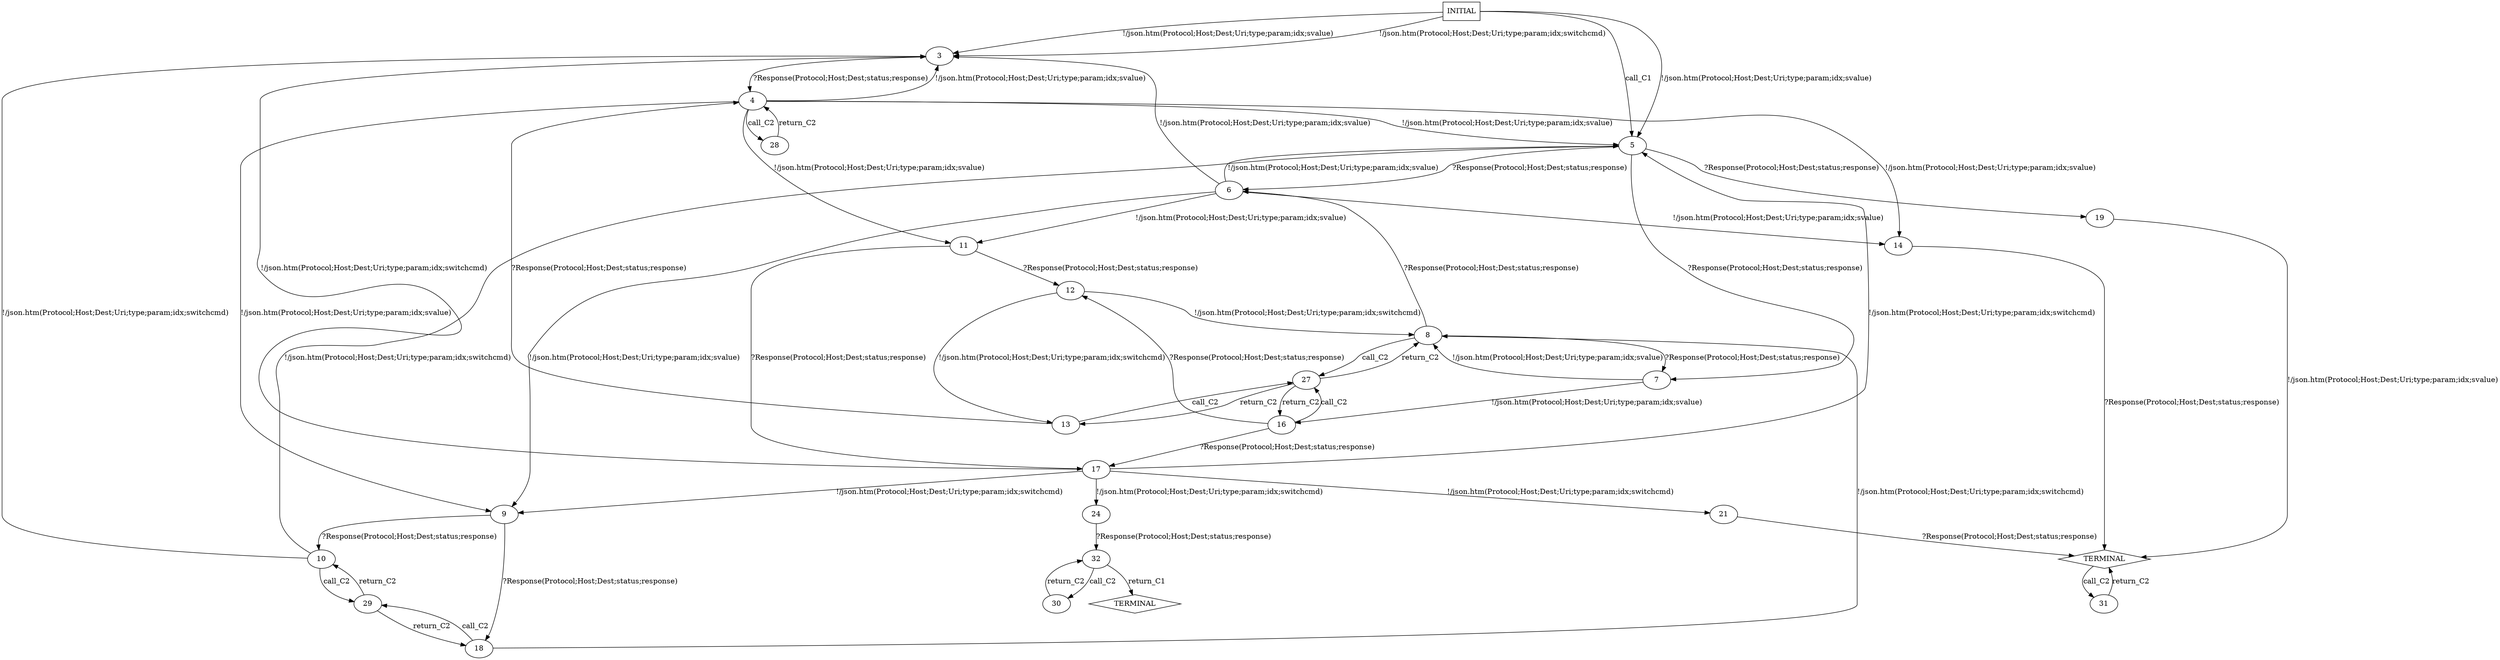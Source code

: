 digraph G {
  0 [label="INITIAL",shape=box];
  1 [label="TERMINAL",shape=diamond];
  3 [label="3"];
  4 [label="4"];
  5 [label="5"];
  6 [label="6"];
  7 [label="7"];
  8 [label="8"];
  9 [label="9"];
  10 [label="10"];
  11 [label="11"];
  12 [label="12"];
  13 [label="13"];
  14 [label="14"];
  16 [label="16"];
  17 [label="17"];
  18 [label="18"];
  19 [label="19"];
  21 [label="21"];
  23 [label="TERMINAL",shape=diamond];
  24 [label="24"];
  27 [label="27"];
  28 [label="28"];
  29 [label="29"];
  30 [label="30"];
  31 [label="31"];
  32 [label="32"];
0->3  [label="!/json.htm(Protocol;Host;Dest;Uri;type;param;idx;svalue)"];
3->4  [label="?Response(Protocol;Host;Dest;status;response)"];
4->3  [label="!/json.htm(Protocol;Host;Dest;Uri;type;param;idx;svalue)"];
4->14  [label="!/json.htm(Protocol;Host;Dest;Uri;type;param;idx;svalue)"];
4->9  [label="!/json.htm(Protocol;Host;Dest;Uri;type;param;idx;svalue)"];
4->11  [label="!/json.htm(Protocol;Host;Dest;Uri;type;param;idx;svalue)"];
4->5  [label="!/json.htm(Protocol;Host;Dest;Uri;type;param;idx;svalue)"];
5->19  [label="?Response(Protocol;Host;Dest;status;response)"];
5->7  [label="?Response(Protocol;Host;Dest;status;response)"];
5->6  [label="?Response(Protocol;Host;Dest;status;response)"];
6->14  [label="!/json.htm(Protocol;Host;Dest;Uri;type;param;idx;svalue)"];
6->9  [label="!/json.htm(Protocol;Host;Dest;Uri;type;param;idx;svalue)"];
6->5  [label="!/json.htm(Protocol;Host;Dest;Uri;type;param;idx;svalue)"];
6->11  [label="!/json.htm(Protocol;Host;Dest;Uri;type;param;idx;svalue)"];
6->3  [label="!/json.htm(Protocol;Host;Dest;Uri;type;param;idx;svalue)"];
7->8  [label="!/json.htm(Protocol;Host;Dest;Uri;type;param;idx;svalue)"];
7->16  [label="!/json.htm(Protocol;Host;Dest;Uri;type;param;idx;svalue)"];
8->7  [label="?Response(Protocol;Host;Dest;status;response)"];
8->6  [label="?Response(Protocol;Host;Dest;status;response)"];
9->18  [label="?Response(Protocol;Host;Dest;status;response)"];
9->10  [label="?Response(Protocol;Host;Dest;status;response)"];
10->3  [label="!/json.htm(Protocol;Host;Dest;Uri;type;param;idx;switchcmd)"];
10->5  [label="!/json.htm(Protocol;Host;Dest;Uri;type;param;idx;switchcmd)"];
11->12  [label="?Response(Protocol;Host;Dest;status;response)"];
11->17  [label="?Response(Protocol;Host;Dest;status;response)"];
12->13  [label="!/json.htm(Protocol;Host;Dest;Uri;type;param;idx;switchcmd)"];
12->8  [label="!/json.htm(Protocol;Host;Dest;Uri;type;param;idx;switchcmd)"];
13->4  [label="?Response(Protocol;Host;Dest;status;response)"];
14->1  [label="?Response(Protocol;Host;Dest;status;response)"];
0->3  [label="!/json.htm(Protocol;Host;Dest;Uri;type;param;idx;switchcmd)"];
16->12  [label="?Response(Protocol;Host;Dest;status;response)"];
16->17  [label="?Response(Protocol;Host;Dest;status;response)"];
17->24  [label="!/json.htm(Protocol;Host;Dest;Uri;type;param;idx;switchcmd)"];
17->21  [label="!/json.htm(Protocol;Host;Dest;Uri;type;param;idx;switchcmd)"];
17->9  [label="!/json.htm(Protocol;Host;Dest;Uri;type;param;idx;switchcmd)"];
17->3  [label="!/json.htm(Protocol;Host;Dest;Uri;type;param;idx;switchcmd)"];
17->5  [label="!/json.htm(Protocol;Host;Dest;Uri;type;param;idx;switchcmd)"];
18->8  [label="!/json.htm(Protocol;Host;Dest;Uri;type;param;idx;switchcmd)"];
19->1  [label="!/json.htm(Protocol;Host;Dest;Uri;type;param;idx;svalue)"];
0->5  [label="!/json.htm(Protocol;Host;Dest;Uri;type;param;idx;svalue)"];
21->1  [label="?Response(Protocol;Host;Dest;status;response)"];
24->32  [label="?Response(Protocol;Host;Dest;status;response)"];
0->5  [label="call_C1"];
27->13  [label="return_C2"];
13->27  [label="call_C2"];
27->16  [label="return_C2"];
16->27  [label="call_C2"];
27->8  [label="return_C2"];
8->27  [label="call_C2"];
28->4  [label="return_C2"];
4->28  [label="call_C2"];
29->18  [label="return_C2"];
18->29  [label="call_C2"];
29->10  [label="return_C2"];
10->29  [label="call_C2"];
30->32  [label="return_C2"];
32->30  [label="call_C2"];
31->1  [label="return_C2"];
1->31  [label="call_C2"];
32->23  [label="return_C1"];
}

